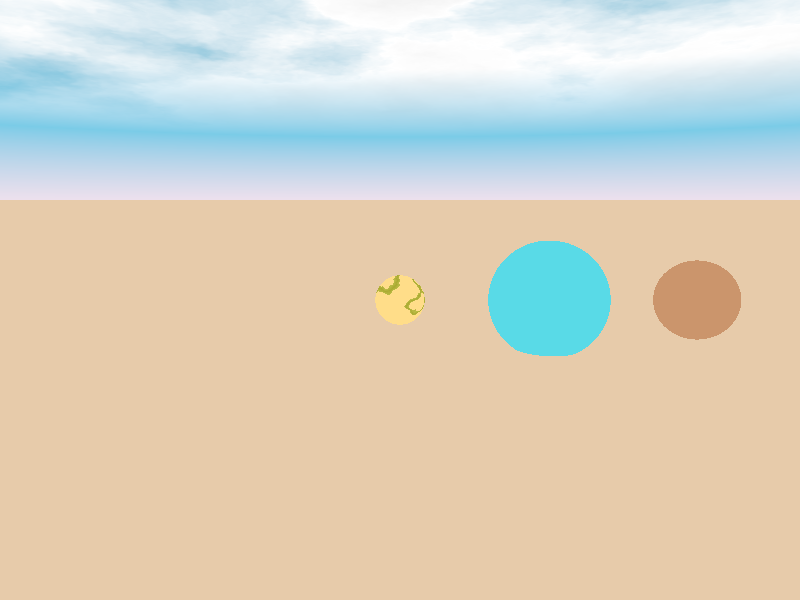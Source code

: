 // 3_example.pov

#include "colors.inc"  
#include "skies.inc"  
#include "shapes.inc"
#include "textures.inc"
#include "woods.inc"
#include "stones.inc"                                        
#include "glass.inc"
#include "metals.inc"
  
camera{ 
  location <0.0, 2.0, -12.0> 
  look_at  <0.0, 0.0, 0.0>  
  right x * image_width / image_height
}                           

    
light_source { 
  <5.0,5.0,-5.0> 
  color rgb <1.0, 1.0, 1.0>
}   


sky_sphere {
  S_Cloud2
}        


plane {
  y, -1
  pigment { color rgb <0.8,0.6,0.4> }
}  
         
         
sphere { <0, 0, 0>, 0.5
  texture { Pine_Wood }   
}
         
         
sphere { <6, 0, 0>, 0.8
  texture { T_Copper_3A }   
}
                    
          
sphere { <0, 0, 0>, 1
  texture { Dark_Green_Glass }    
  scale  <1.2, 1.2, 1.2> 
  translate <3,0,0> 
}


 

